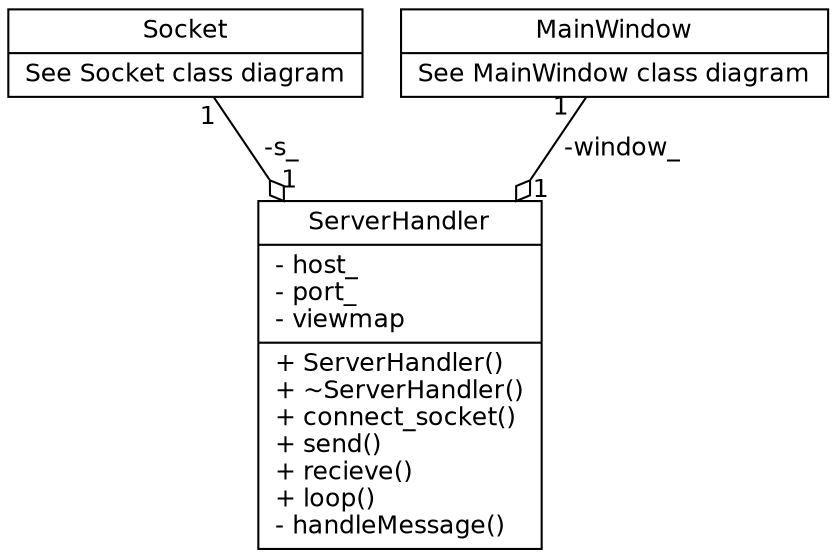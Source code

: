 digraph ServerHandler {
	graph [bb="0,0,1330,2080"];
	node [fontname=Helvetica,
		fontsize=12,
		label="\N",
		shape=record
	];
	edge [fontname=Helvetica,
		fontsize=12,
		labelfontname=Helvetica,
		labelfontsize=12
		labeldistance=1
	];
	ServerHandler	 [color=black,
		fillcolor=white,
		fontcolor=black,
		label="{ServerHandler\n|- host_\l- port_\l- viewmap\l|+ ServerHandler()\l+ ~ServerHandler()\l+ connect_socket()\l+ send()\l+ recieve()\l+ \
loop()\l- handleMessage()\l}",
		pos="61,169",
		rects="0,238,122,259 0,191,122,238 0,79,122,191",
		style=filled,
		width=1.6944];
	Socket	 [URL="$class_socket.html",
		color=black,
		fillcolor=white,
		label="{Socket\n|See Socket class diagram}",
		pos="144,925",
		rects="85,1013.5,203,1034.5 85,953.5,203,1013.5 85,815.5,203,953.5",
		style=filled,
		width=1.6389];
	Socket -> ServerHandler	 [arrowhead=odiamond,
		headlabel="1",
		taillabel="1",
		labelangle=-50,
		color=black,
		label=" -s_",
		lp="135.5,570",
		pos="e,70.804,259.06 132.02,815.17 115.98,669.44 87.735,412.87 72.135,271.16",
		style=solid];
	MainWindow	 [URL="$class_main_window.html",
		color=black,
		fillcolor=white,
		label="{MainWindow\n|See MainWindow class diagram}",
		pos="236,570",
		rects="170,691,302,712 170,605,302,691 170,428,302,605",
		style=filled,
		width=1.8333];
	MainWindow -> ServerHandler	 [arrowhead=odiamond,
		headlabel="1",
		taillabel="1",
		labelangle=-33,
		labeldistance=1.3,
		color=black,
		label=" -window_",
		lp="150.5,363",
		pos="e,84.147,259.11 169.91,462.47 153.28,433.15 136.38,400.9 123,370 109.37,338.51 97.357,303.04 87.627,270.82",
		style=solid];
}
